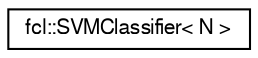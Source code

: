 digraph "Graphical Class Hierarchy"
{
  edge [fontname="FreeSans",fontsize="10",labelfontname="FreeSans",labelfontsize="10"];
  node [fontname="FreeSans",fontsize="10",shape=record];
  rankdir="LR";
  Node1 [label="fcl::SVMClassifier\< N \>",height=0.2,width=0.4,color="black", fillcolor="white", style="filled",URL="$a00207.html"];
}
